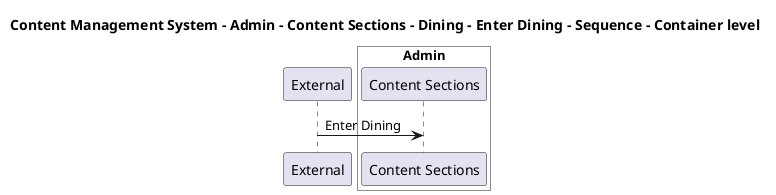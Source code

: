 @startuml

title Content Management System - Admin - Content Sections - Dining - Enter Dining - Sequence - Container level

participant "External" as C4InterFlow.SoftwareSystems.ExternalSystem

box "Admin" #White
    participant "Content Sections" as ContentManagementSystem.SoftwareSystems.Admin.Containers.ContentSections
end box


C4InterFlow.SoftwareSystems.ExternalSystem -> ContentManagementSystem.SoftwareSystems.Admin.Containers.ContentSections : Enter Dining


@enduml
